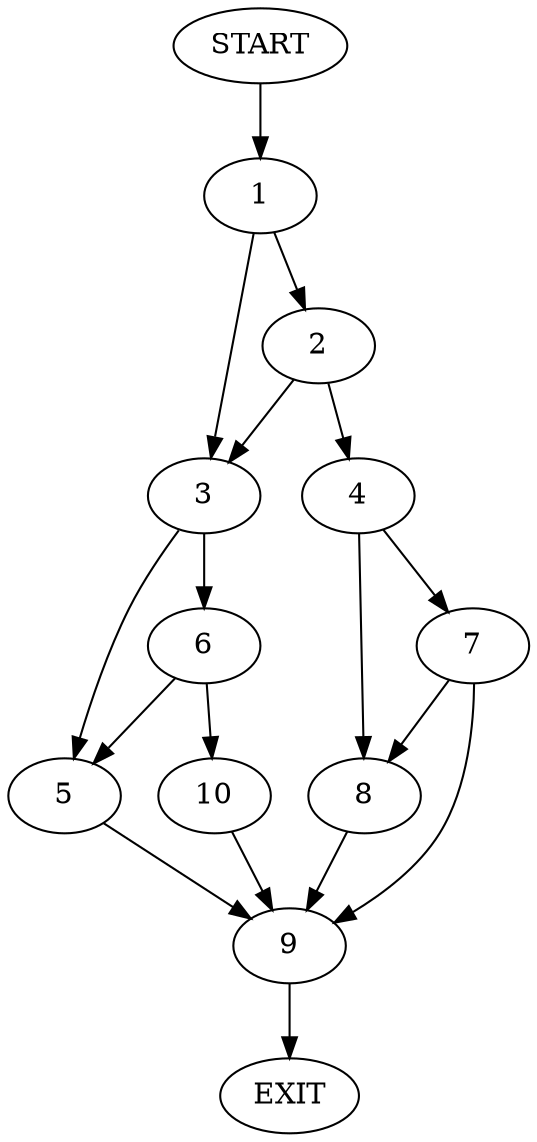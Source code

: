 digraph {
0 [label="START"]
11 [label="EXIT"]
0 -> 1
1 -> 2
1 -> 3
2 -> 4
2 -> 3
3 -> 5
3 -> 6
4 -> 7
4 -> 8
8 -> 9
7 -> 9
7 -> 8
9 -> 11
5 -> 9
6 -> 5
6 -> 10
10 -> 9
}
